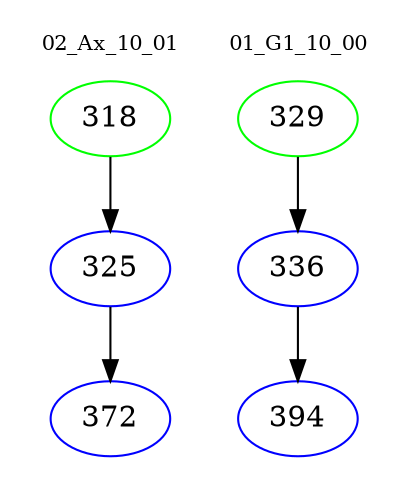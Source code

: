 digraph{
subgraph cluster_0 {
color = white
label = "02_Ax_10_01";
fontsize=10;
T0_318 [label="318", color="green"]
T0_318 -> T0_325 [color="black"]
T0_325 [label="325", color="blue"]
T0_325 -> T0_372 [color="black"]
T0_372 [label="372", color="blue"]
}
subgraph cluster_1 {
color = white
label = "01_G1_10_00";
fontsize=10;
T1_329 [label="329", color="green"]
T1_329 -> T1_336 [color="black"]
T1_336 [label="336", color="blue"]
T1_336 -> T1_394 [color="black"]
T1_394 [label="394", color="blue"]
}
}
